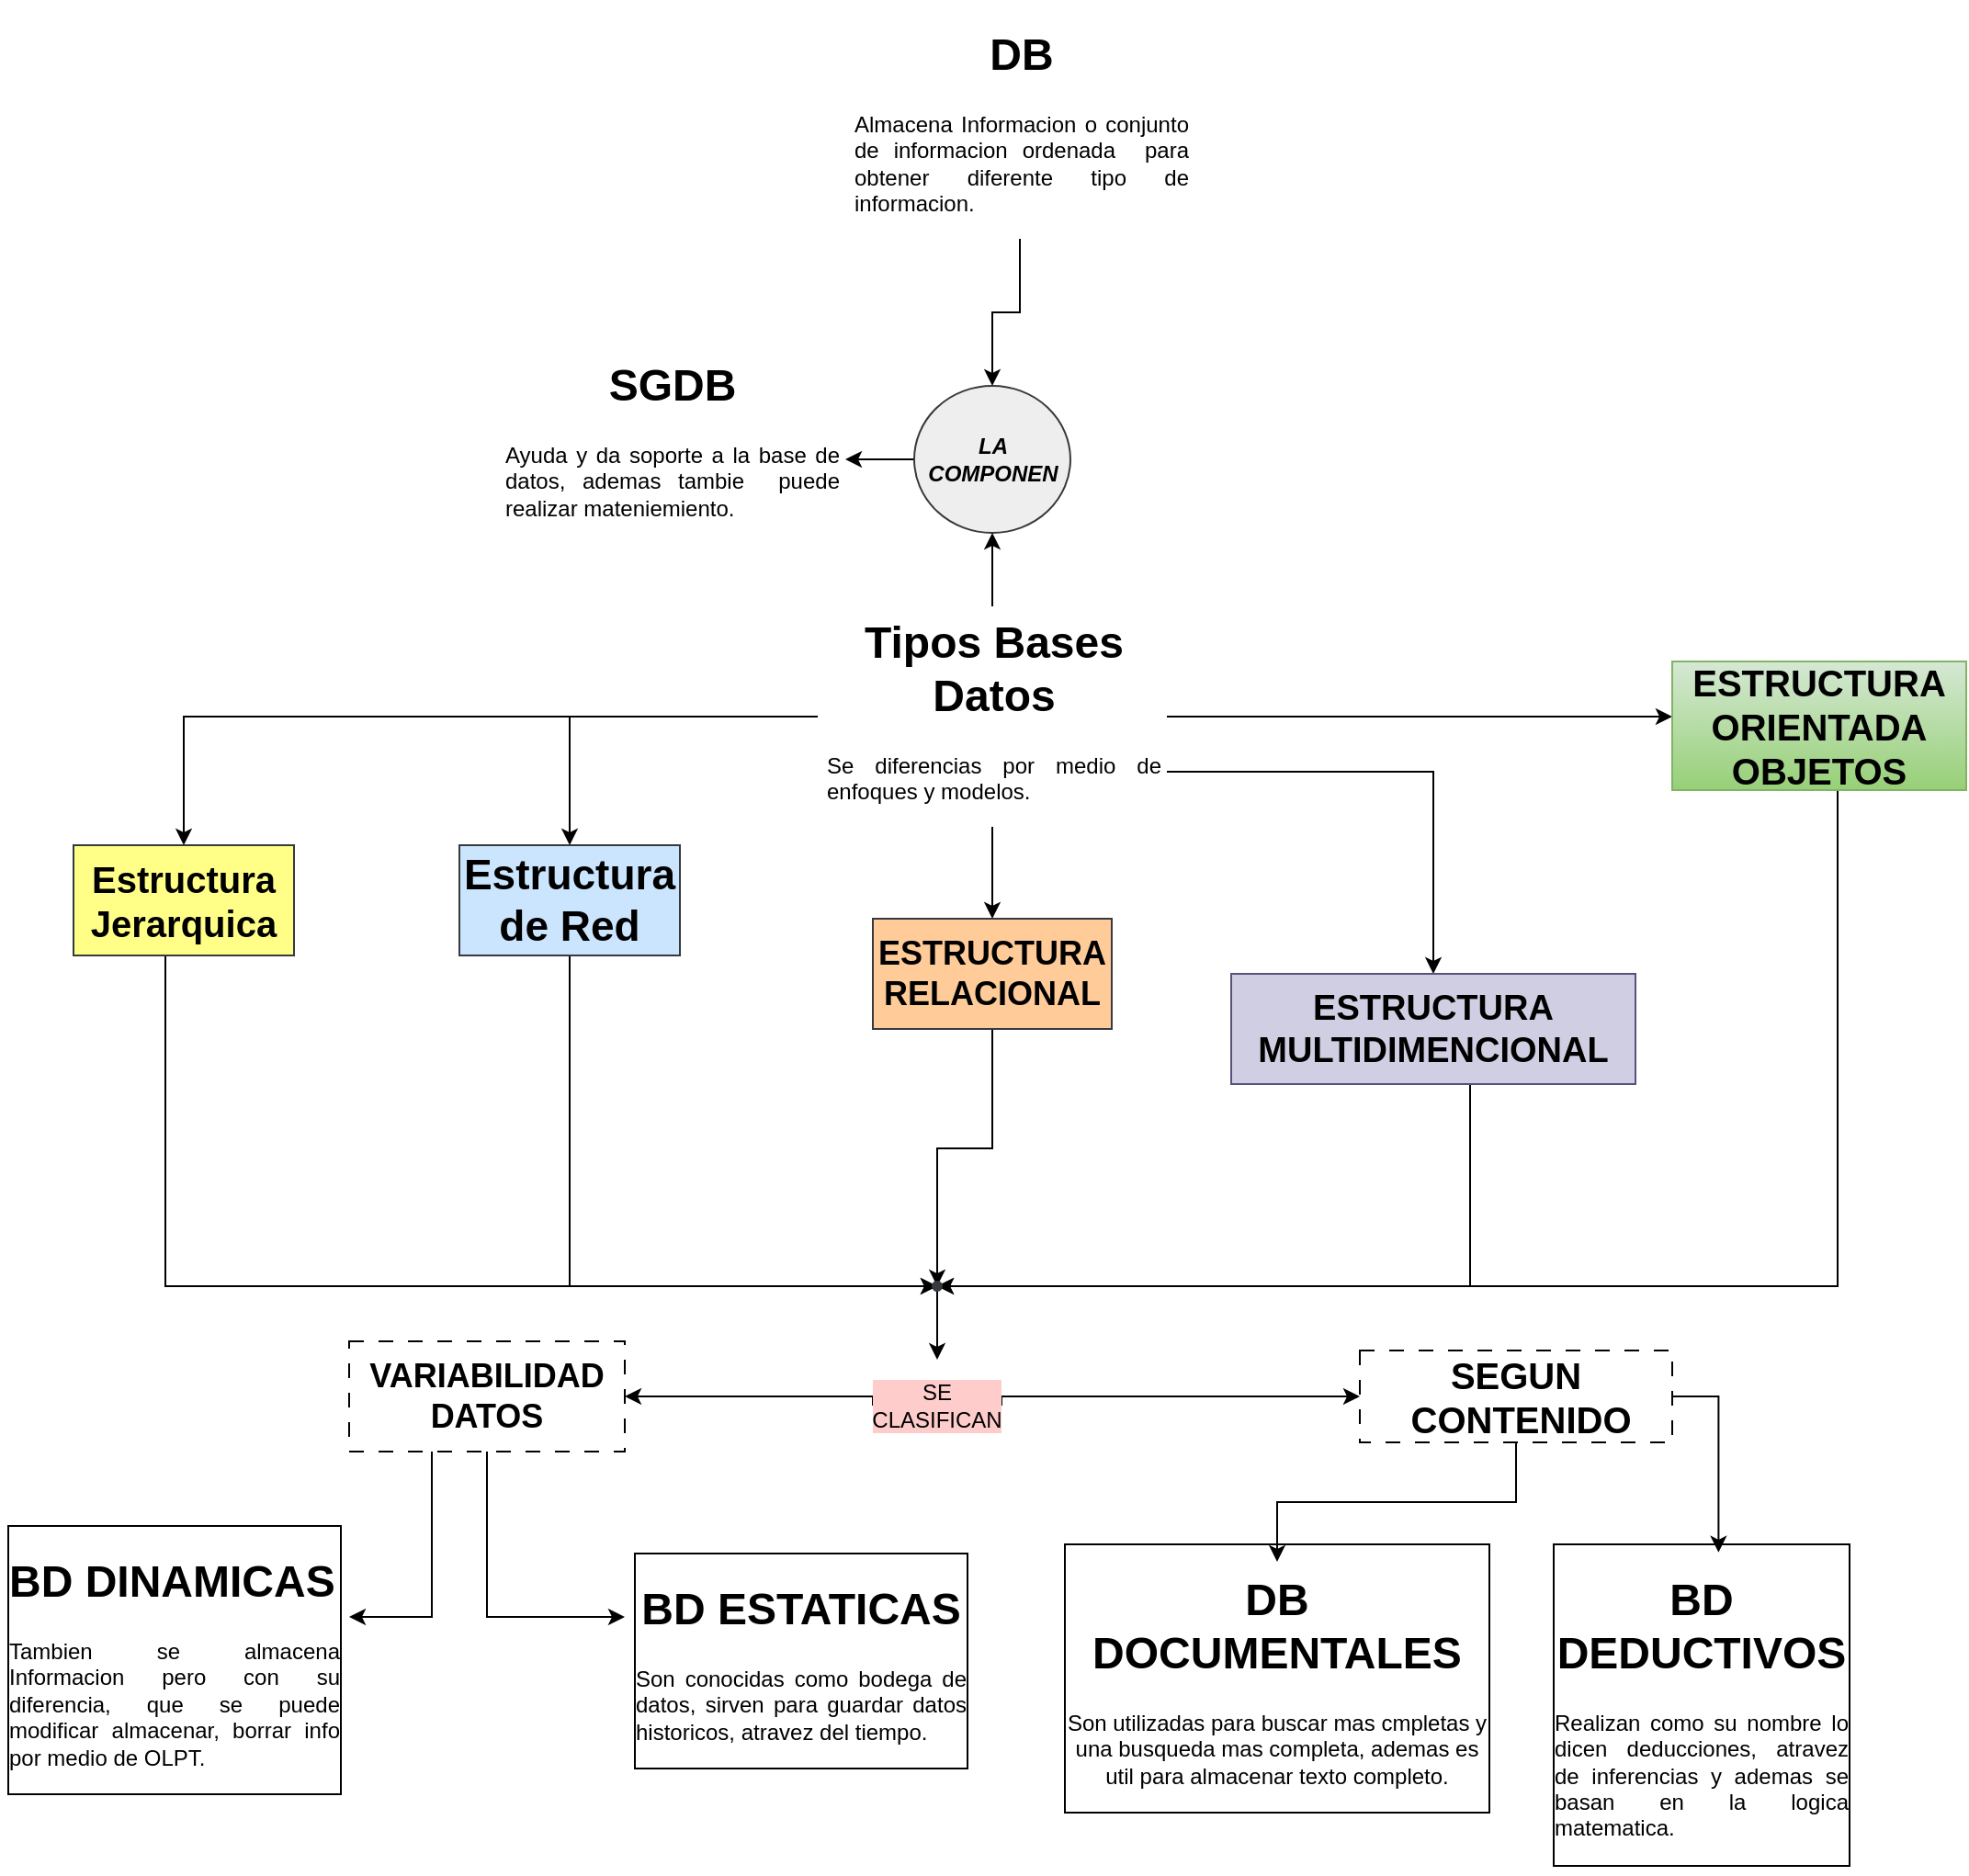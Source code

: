 <mxfile version="21.2.1" type="github">
  <diagram name="Page-1" id="sot15PS__IzyUggOOl4b">
    <mxGraphModel dx="1878" dy="1699" grid="1" gridSize="10" guides="1" tooltips="1" connect="1" arrows="1" fold="1" page="1" pageScale="1" pageWidth="850" pageHeight="1100" background="none" math="0" shadow="0">
      <root>
        <mxCell id="0" />
        <mxCell id="1" parent="0" />
        <mxCell id="1_hPmdXuhM-wJynOMaOf-9" value="" style="edgeStyle=orthogonalEdgeStyle;rounded=0;orthogonalLoop=1;jettySize=auto;html=1;" edge="1" parent="1" source="1_hPmdXuhM-wJynOMaOf-1" target="1_hPmdXuhM-wJynOMaOf-8">
          <mxGeometry relative="1" as="geometry" />
        </mxCell>
        <mxCell id="1_hPmdXuhM-wJynOMaOf-1" value="&lt;h1 align=&quot;center&quot;&gt;DB&lt;br&gt;&lt;/h1&gt;&lt;div align=&quot;justify&quot;&gt;&lt;font style=&quot;font-size: 12px;&quot;&gt;Almacena Informacion o conjunto de informacion ordenada&amp;nbsp; para obtener diferente tipo de informacion.&lt;/font&gt;&lt;br&gt;&lt;/div&gt;" style="text;html=1;strokeColor=none;fillColor=none;spacing=5;spacingTop=-20;whiteSpace=wrap;overflow=hidden;rounded=0;" vertex="1" parent="1">
          <mxGeometry x="310" y="-110" width="190" height="120" as="geometry" />
        </mxCell>
        <mxCell id="1_hPmdXuhM-wJynOMaOf-4" value="&lt;h1 align=&quot;center&quot;&gt;SGDB&lt;br&gt;&lt;/h1&gt;&lt;div align=&quot;justify&quot;&gt;Ayuda y da soporte a la base de datos, ademas tambie&amp;nbsp; puede realizar mateniemiento.&lt;br&gt;&lt;/div&gt;" style="text;html=1;strokeColor=none;fillColor=none;spacing=5;spacingTop=-20;whiteSpace=wrap;overflow=hidden;rounded=0;" vertex="1" parent="1">
          <mxGeometry x="120" y="70" width="190" height="120" as="geometry" />
        </mxCell>
        <mxCell id="1_hPmdXuhM-wJynOMaOf-10" value="" style="edgeStyle=orthogonalEdgeStyle;rounded=0;orthogonalLoop=1;jettySize=auto;html=1;" edge="1" parent="1" source="1_hPmdXuhM-wJynOMaOf-8" target="1_hPmdXuhM-wJynOMaOf-4">
          <mxGeometry relative="1" as="geometry" />
        </mxCell>
        <mxCell id="1_hPmdXuhM-wJynOMaOf-8" value="&lt;b&gt;&lt;i&gt;LA COMPONEN&lt;br&gt;&lt;/i&gt;&lt;/b&gt;" style="ellipse;whiteSpace=wrap;html=1;fillColor=#eeeeee;strokeColor=#36393d;" vertex="1" parent="1">
          <mxGeometry x="347.5" y="90" width="85" height="80" as="geometry" />
        </mxCell>
        <mxCell id="1_hPmdXuhM-wJynOMaOf-21" value="" style="edgeStyle=orthogonalEdgeStyle;rounded=0;orthogonalLoop=1;jettySize=auto;html=1;" edge="1" parent="1" source="1_hPmdXuhM-wJynOMaOf-18" target="1_hPmdXuhM-wJynOMaOf-8">
          <mxGeometry relative="1" as="geometry" />
        </mxCell>
        <mxCell id="1_hPmdXuhM-wJynOMaOf-24" value="" style="edgeStyle=orthogonalEdgeStyle;rounded=0;orthogonalLoop=1;jettySize=auto;html=1;" edge="1" parent="1" source="1_hPmdXuhM-wJynOMaOf-18" target="1_hPmdXuhM-wJynOMaOf-23">
          <mxGeometry relative="1" as="geometry" />
        </mxCell>
        <mxCell id="1_hPmdXuhM-wJynOMaOf-26" value="" style="edgeStyle=orthogonalEdgeStyle;rounded=0;orthogonalLoop=1;jettySize=auto;html=1;" edge="1" parent="1" source="1_hPmdXuhM-wJynOMaOf-18" target="1_hPmdXuhM-wJynOMaOf-25">
          <mxGeometry relative="1" as="geometry" />
        </mxCell>
        <mxCell id="1_hPmdXuhM-wJynOMaOf-35" value="" style="edgeStyle=orthogonalEdgeStyle;rounded=0;orthogonalLoop=1;jettySize=auto;html=1;" edge="1" parent="1" source="1_hPmdXuhM-wJynOMaOf-18" target="1_hPmdXuhM-wJynOMaOf-34">
          <mxGeometry relative="1" as="geometry">
            <Array as="points">
              <mxPoint x="710" y="270" />
              <mxPoint x="710" y="270" />
            </Array>
          </mxGeometry>
        </mxCell>
        <mxCell id="1_hPmdXuhM-wJynOMaOf-53" style="edgeStyle=orthogonalEdgeStyle;rounded=0;orthogonalLoop=1;jettySize=auto;html=1;exitX=1;exitY=0.75;exitDx=0;exitDy=0;entryX=0.5;entryY=0;entryDx=0;entryDy=0;" edge="1" parent="1" source="1_hPmdXuhM-wJynOMaOf-18" target="1_hPmdXuhM-wJynOMaOf-31">
          <mxGeometry relative="1" as="geometry" />
        </mxCell>
        <mxCell id="1_hPmdXuhM-wJynOMaOf-54" style="edgeStyle=orthogonalEdgeStyle;rounded=0;orthogonalLoop=1;jettySize=auto;html=1;exitX=0.5;exitY=1;exitDx=0;exitDy=0;entryX=0.5;entryY=0;entryDx=0;entryDy=0;" edge="1" parent="1" source="1_hPmdXuhM-wJynOMaOf-18" target="1_hPmdXuhM-wJynOMaOf-27">
          <mxGeometry relative="1" as="geometry" />
        </mxCell>
        <mxCell id="1_hPmdXuhM-wJynOMaOf-18" value="&lt;h1 align=&quot;center&quot;&gt;Tipos Bases Datos &lt;br&gt;&lt;/h1&gt;&lt;div align=&quot;justify&quot;&gt;Se diferencias por medio de enfoques y modelos.&lt;br&gt;&lt;/div&gt;" style="text;html=1;strokeColor=none;fillColor=none;spacing=5;spacingTop=-20;whiteSpace=wrap;overflow=hidden;rounded=0;dashed=1;" vertex="1" parent="1">
          <mxGeometry x="295" y="210" width="190" height="120" as="geometry" />
        </mxCell>
        <mxCell id="1_hPmdXuhM-wJynOMaOf-41" style="edgeStyle=orthogonalEdgeStyle;rounded=0;orthogonalLoop=1;jettySize=auto;html=1;entryX=0.217;entryY=0.55;entryDx=0;entryDy=0;entryPerimeter=0;" edge="1" parent="1" source="1_hPmdXuhM-wJynOMaOf-23" target="1_hPmdXuhM-wJynOMaOf-49">
          <mxGeometry relative="1" as="geometry">
            <mxPoint x="316.67" y="628.86" as="targetPoint" />
            <Array as="points">
              <mxPoint x="-60" y="580" />
            </Array>
          </mxGeometry>
        </mxCell>
        <mxCell id="1_hPmdXuhM-wJynOMaOf-23" value="&lt;div&gt;&lt;b style=&quot;font-size: 20px;&quot;&gt;Estructura Jerarquica&lt;/b&gt;&lt;/div&gt;" style="whiteSpace=wrap;html=1;fillColor=#ffff88;strokeColor=#36393d;" vertex="1" parent="1">
          <mxGeometry x="-110" y="340" width="120" height="60" as="geometry" />
        </mxCell>
        <mxCell id="1_hPmdXuhM-wJynOMaOf-42" style="edgeStyle=orthogonalEdgeStyle;rounded=0;orthogonalLoop=1;jettySize=auto;html=1;entryX=-0.183;entryY=0.35;entryDx=0;entryDy=0;entryPerimeter=0;" edge="1" parent="1" source="1_hPmdXuhM-wJynOMaOf-25" target="1_hPmdXuhM-wJynOMaOf-49">
          <mxGeometry relative="1" as="geometry">
            <mxPoint x="322.55" y="600.067" as="targetPoint" />
            <Array as="points">
              <mxPoint x="160" y="580" />
            </Array>
          </mxGeometry>
        </mxCell>
        <mxCell id="1_hPmdXuhM-wJynOMaOf-25" value="&lt;b&gt;&lt;font style=&quot;font-size: 23px;&quot;&gt;Estructura de Red&lt;/font&gt;&lt;/b&gt;" style="whiteSpace=wrap;html=1;fillColor=#cce5ff;strokeColor=#36393d;" vertex="1" parent="1">
          <mxGeometry x="100" y="340" width="120" height="60" as="geometry" />
        </mxCell>
        <mxCell id="1_hPmdXuhM-wJynOMaOf-50" value="" style="edgeStyle=orthogonalEdgeStyle;rounded=0;orthogonalLoop=1;jettySize=auto;html=1;entryX=0.817;entryY=0.483;entryDx=0;entryDy=0;entryPerimeter=0;" edge="1" parent="1" source="1_hPmdXuhM-wJynOMaOf-27" target="1_hPmdXuhM-wJynOMaOf-49">
          <mxGeometry relative="1" as="geometry" />
        </mxCell>
        <mxCell id="1_hPmdXuhM-wJynOMaOf-27" value="&lt;b&gt;&lt;font style=&quot;font-size: 18px;&quot;&gt;ESTRUCTURA RELACIONAL&lt;/font&gt;&lt;/b&gt;" style="whiteSpace=wrap;html=1;fillColor=#ffcc99;strokeColor=#36393d;" vertex="1" parent="1">
          <mxGeometry x="325" y="380" width="130" height="60" as="geometry" />
        </mxCell>
        <mxCell id="1_hPmdXuhM-wJynOMaOf-43" style="edgeStyle=orthogonalEdgeStyle;rounded=0;orthogonalLoop=1;jettySize=auto;html=1;entryX=1.083;entryY=0.617;entryDx=0;entryDy=0;entryPerimeter=0;" edge="1" parent="1" source="1_hPmdXuhM-wJynOMaOf-31" target="1_hPmdXuhM-wJynOMaOf-49">
          <mxGeometry relative="1" as="geometry">
            <mxPoint x="396.82" y="583.18" as="targetPoint" />
            <Array as="points">
              <mxPoint x="650" y="580" />
            </Array>
          </mxGeometry>
        </mxCell>
        <mxCell id="1_hPmdXuhM-wJynOMaOf-31" value="&lt;b&gt;&lt;font style=&quot;font-size: 19px;&quot;&gt;ESTRUCTURA MULTIDIMENCIONAL&lt;/font&gt;&lt;/b&gt;" style="whiteSpace=wrap;html=1;fillColor=#d0cee2;strokeColor=#56517e;" vertex="1" parent="1">
          <mxGeometry x="520" y="410" width="220" height="60" as="geometry" />
        </mxCell>
        <mxCell id="1_hPmdXuhM-wJynOMaOf-44" style="edgeStyle=orthogonalEdgeStyle;rounded=0;orthogonalLoop=1;jettySize=auto;html=1;entryX=0.75;entryY=0.483;entryDx=0;entryDy=0;entryPerimeter=0;" edge="1" parent="1" source="1_hPmdXuhM-wJynOMaOf-34" target="1_hPmdXuhM-wJynOMaOf-49">
          <mxGeometry relative="1" as="geometry">
            <mxPoint x="408.11" y="634.89" as="targetPoint" />
            <Array as="points">
              <mxPoint x="850" y="580" />
            </Array>
          </mxGeometry>
        </mxCell>
        <mxCell id="1_hPmdXuhM-wJynOMaOf-34" value="&lt;b&gt;&lt;font style=&quot;font-size: 20px;&quot;&gt;ESTRUCTURA ORIENTADA OBJETOS &lt;/font&gt;&lt;/b&gt;" style="whiteSpace=wrap;html=1;fillColor=#d5e8d4;gradientColor=#97d077;strokeColor=#82b366;" vertex="1" parent="1">
          <mxGeometry x="760" y="240" width="160" height="70" as="geometry" />
        </mxCell>
        <mxCell id="1_hPmdXuhM-wJynOMaOf-46" value="" style="edgeStyle=orthogonalEdgeStyle;rounded=0;orthogonalLoop=1;jettySize=auto;html=1;exitX=0;exitY=0.5;exitDx=0;exitDy=0;" edge="1" parent="1" source="1_hPmdXuhM-wJynOMaOf-55" target="1_hPmdXuhM-wJynOMaOf-45">
          <mxGeometry relative="1" as="geometry">
            <mxPoint x="320" y="615" as="sourcePoint" />
            <Array as="points">
              <mxPoint x="330" y="640" />
              <mxPoint x="230" y="640" />
            </Array>
          </mxGeometry>
        </mxCell>
        <mxCell id="1_hPmdXuhM-wJynOMaOf-48" value="" style="edgeStyle=orthogonalEdgeStyle;rounded=0;orthogonalLoop=1;jettySize=auto;html=1;exitX=1;exitY=0.5;exitDx=0;exitDy=0;" edge="1" parent="1" source="1_hPmdXuhM-wJynOMaOf-55" target="1_hPmdXuhM-wJynOMaOf-47">
          <mxGeometry relative="1" as="geometry">
            <mxPoint x="410" y="615" as="sourcePoint" />
            <Array as="points">
              <mxPoint x="390" y="640" />
              <mxPoint x="520" y="640" />
            </Array>
          </mxGeometry>
        </mxCell>
        <mxCell id="1_hPmdXuhM-wJynOMaOf-58" value="" style="edgeStyle=orthogonalEdgeStyle;rounded=0;orthogonalLoop=1;jettySize=auto;html=1;" edge="1" parent="1" source="1_hPmdXuhM-wJynOMaOf-45" target="1_hPmdXuhM-wJynOMaOf-62">
          <mxGeometry relative="1" as="geometry">
            <mxPoint x="75.0" y="840" as="targetPoint" />
            <Array as="points">
              <mxPoint x="85" y="760" />
            </Array>
          </mxGeometry>
        </mxCell>
        <mxCell id="1_hPmdXuhM-wJynOMaOf-60" value="" style="edgeStyle=orthogonalEdgeStyle;rounded=0;orthogonalLoop=1;jettySize=auto;html=1;" edge="1" parent="1" source="1_hPmdXuhM-wJynOMaOf-45" target="1_hPmdXuhM-wJynOMaOf-61">
          <mxGeometry relative="1" as="geometry">
            <mxPoint x="275.0" y="840" as="targetPoint" />
            <Array as="points">
              <mxPoint x="115" y="760" />
            </Array>
          </mxGeometry>
        </mxCell>
        <mxCell id="1_hPmdXuhM-wJynOMaOf-45" value="&lt;div style=&quot;font-size: 18px;&quot;&gt;&lt;font style=&quot;font-size: 18px;&quot;&gt;&lt;b&gt;VARIABILIDAD &lt;br&gt;&lt;/b&gt;&lt;/font&gt;&lt;/div&gt;&lt;div style=&quot;font-size: 18px;&quot;&gt;&lt;font style=&quot;font-size: 18px;&quot;&gt;&lt;b&gt;&lt;font style=&quot;font-size: 18px;&quot;&gt;DATOS &lt;/font&gt;&lt;br&gt;&lt;/b&gt;&lt;/font&gt;&lt;/div&gt;" style="whiteSpace=wrap;html=1;dashed=1;dashPattern=8 8;" vertex="1" parent="1">
          <mxGeometry x="40" y="610" width="150" height="60" as="geometry" />
        </mxCell>
        <mxCell id="1_hPmdXuhM-wJynOMaOf-64" value="" style="edgeStyle=orthogonalEdgeStyle;rounded=0;orthogonalLoop=1;jettySize=auto;html=1;entryX=0.5;entryY=0;entryDx=0;entryDy=0;" edge="1" parent="1" source="1_hPmdXuhM-wJynOMaOf-47" target="1_hPmdXuhM-wJynOMaOf-65">
          <mxGeometry relative="1" as="geometry">
            <mxPoint x="675.0" y="745" as="targetPoint" />
          </mxGeometry>
        </mxCell>
        <mxCell id="1_hPmdXuhM-wJynOMaOf-67" style="edgeStyle=orthogonalEdgeStyle;rounded=0;orthogonalLoop=1;jettySize=auto;html=1;exitX=1;exitY=0.5;exitDx=0;exitDy=0;entryX=0.56;entryY=-0.03;entryDx=0;entryDy=0;entryPerimeter=0;" edge="1" parent="1" source="1_hPmdXuhM-wJynOMaOf-47" target="1_hPmdXuhM-wJynOMaOf-66">
          <mxGeometry relative="1" as="geometry" />
        </mxCell>
        <mxCell id="1_hPmdXuhM-wJynOMaOf-47" value="&lt;div style=&quot;font-size: 20px;&quot;&gt;&lt;font style=&quot;font-size: 20px;&quot;&gt;&lt;b&gt;SEGUN&lt;/b&gt;&lt;/font&gt;&lt;/div&gt;&lt;div style=&quot;font-size: 20px;&quot;&gt;&lt;font style=&quot;font-size: 20px;&quot;&gt;&lt;b&gt;&amp;nbsp;CONTENIDO&lt;/b&gt;&lt;/font&gt;&lt;/div&gt;" style="whiteSpace=wrap;html=1;dashed=1;dashPattern=8 8;" vertex="1" parent="1">
          <mxGeometry x="590" y="615" width="170" height="50" as="geometry" />
        </mxCell>
        <mxCell id="1_hPmdXuhM-wJynOMaOf-56" value="" style="edgeStyle=orthogonalEdgeStyle;rounded=0;orthogonalLoop=1;jettySize=auto;html=1;" edge="1" parent="1" source="1_hPmdXuhM-wJynOMaOf-49" target="1_hPmdXuhM-wJynOMaOf-55">
          <mxGeometry relative="1" as="geometry" />
        </mxCell>
        <mxCell id="1_hPmdXuhM-wJynOMaOf-49" value="" style="shape=waypoint;sketch=0;size=6;pointerEvents=1;points=[];fillColor=#ffcc99;resizable=0;rotatable=0;perimeter=centerPerimeter;snapToPoint=1;strokeColor=#36393d;" vertex="1" parent="1">
          <mxGeometry x="350" y="570" width="20" height="20" as="geometry" />
        </mxCell>
        <mxCell id="1_hPmdXuhM-wJynOMaOf-55" value="SE CLASIFICAN" style="text;html=1;strokeColor=none;fillColor=none;align=center;verticalAlign=middle;whiteSpace=wrap;rounded=0;labelBackgroundColor=#FFCCCC;" vertex="1" parent="1">
          <mxGeometry x="325" y="620" width="70" height="50" as="geometry" />
        </mxCell>
        <mxCell id="1_hPmdXuhM-wJynOMaOf-61" value="&lt;h1 align=&quot;center&quot;&gt;BD ESTATICAS&lt;br&gt;&lt;/h1&gt;&lt;p align=&quot;justify&quot;&gt;Son conocidas como bodega de datos, sirven para guardar datos historicos, atravez del tiempo.&lt;br&gt;&lt;/p&gt;" style="text;html=1;strokeColor=none;fillColor=none;spacing=5;spacingTop=-20;whiteSpace=wrap;overflow=hidden;rounded=0;labelBackgroundColor=none;labelBorderColor=default;" vertex="1" parent="1">
          <mxGeometry x="190" y="735" width="190" height="110" as="geometry" />
        </mxCell>
        <mxCell id="1_hPmdXuhM-wJynOMaOf-62" value="&lt;h1 align=&quot;justify&quot;&gt;BD DINAMICAS&lt;br&gt;&lt;/h1&gt;&lt;p align=&quot;justify&quot;&gt;Tambien se almacena Informacion pero con su diferencia, que se puede modificar almacenar, borrar info por medio de OLPT.&lt;br&gt;&lt;/p&gt;" style="text;html=1;strokeColor=none;fillColor=none;spacing=5;spacingTop=-20;whiteSpace=wrap;overflow=hidden;rounded=0;align=center;labelBorderColor=default;" vertex="1" parent="1">
          <mxGeometry x="-150" y="720" width="190" height="140" as="geometry" />
        </mxCell>
        <mxCell id="1_hPmdXuhM-wJynOMaOf-65" value="&lt;h1 align=&quot;center&quot;&gt;DB DOCUMENTALES&lt;br&gt;&lt;/h1&gt;&lt;p align=&quot;center&quot;&gt;Son utilizadas para buscar mas cmpletas y una busqueda mas completa, ademas es util para almacenar texto completo.&lt;br&gt;&lt;/p&gt;" style="text;html=1;strokeColor=none;fillColor=none;spacing=5;spacingTop=-20;whiteSpace=wrap;overflow=hidden;rounded=0;labelBackgroundColor=none;labelBorderColor=default;align=center;" vertex="1" parent="1">
          <mxGeometry x="425" y="730" width="240" height="140" as="geometry" />
        </mxCell>
        <mxCell id="1_hPmdXuhM-wJynOMaOf-66" value="&lt;h1 align=&quot;center&quot;&gt;BD DEDUCTIVOS&lt;br&gt;&lt;/h1&gt;&lt;p align=&quot;justify&quot;&gt;Realizan como su nombre lo dicen deducciones, atravez de inferencias y ademas se basan en la logica matematica.&lt;br&gt;&lt;/p&gt;" style="text;html=1;strokeColor=none;fillColor=none;spacing=5;spacingTop=-20;whiteSpace=wrap;overflow=hidden;rounded=0;labelBackgroundColor=none;labelBorderColor=default;" vertex="1" parent="1">
          <mxGeometry x="690" y="730" width="170" height="170" as="geometry" />
        </mxCell>
      </root>
    </mxGraphModel>
  </diagram>
</mxfile>

